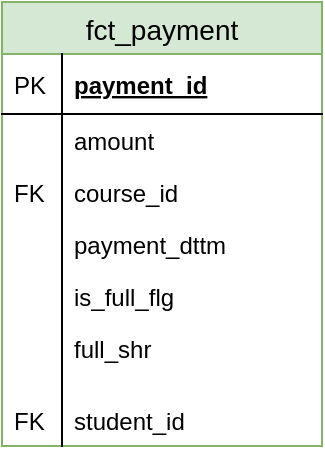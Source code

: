 <mxfile version="21.3.7" type="github">
  <diagram id="R2lEEEUBdFMjLlhIrx00" name="Page-1">
    <mxGraphModel dx="1360" dy="807" grid="1" gridSize="10" guides="1" tooltips="1" connect="1" arrows="1" fold="1" page="1" pageScale="1" pageWidth="850" pageHeight="1100" math="0" shadow="0" extFonts="Permanent Marker^https://fonts.googleapis.com/css?family=Permanent+Marker">
      <root>
        <mxCell id="0" />
        <mxCell id="1" parent="0" />
        <mxCell id="li_ZYmrIpx8vw6X-s5NJ-1" value="fct_payment" style="swimlane;fontStyle=0;childLayout=stackLayout;horizontal=1;startSize=26;fillColor=#d5e8d4;horizontalStack=0;resizeParent=1;resizeParentMax=0;resizeLast=0;collapsible=1;marginBottom=0;swimlaneFillColor=#ffffff;align=center;fontSize=14;strokeColor=#82b366;" vertex="1" parent="1">
          <mxGeometry x="70" y="180" width="160" height="222" as="geometry" />
        </mxCell>
        <mxCell id="li_ZYmrIpx8vw6X-s5NJ-2" value="payment_id" style="shape=partialRectangle;top=0;left=0;right=0;bottom=1;align=left;verticalAlign=middle;fillColor=none;spacingLeft=34;spacingRight=4;overflow=hidden;rotatable=0;points=[[0,0.5],[1,0.5]];portConstraint=eastwest;dropTarget=0;fontStyle=5;fontSize=12;" vertex="1" parent="li_ZYmrIpx8vw6X-s5NJ-1">
          <mxGeometry y="26" width="160" height="30" as="geometry" />
        </mxCell>
        <mxCell id="li_ZYmrIpx8vw6X-s5NJ-3" value="PK" style="shape=partialRectangle;top=0;left=0;bottom=0;fillColor=none;align=left;verticalAlign=middle;spacingLeft=4;spacingRight=4;overflow=hidden;rotatable=0;points=[];portConstraint=eastwest;part=1;fontSize=12;" vertex="1" connectable="0" parent="li_ZYmrIpx8vw6X-s5NJ-2">
          <mxGeometry width="30" height="30" as="geometry" />
        </mxCell>
        <mxCell id="li_ZYmrIpx8vw6X-s5NJ-4" value="amount" style="shape=partialRectangle;top=0;left=0;right=0;bottom=0;align=left;verticalAlign=top;fillColor=none;spacingLeft=34;spacingRight=4;overflow=hidden;rotatable=0;points=[[0,0.5],[1,0.5]];portConstraint=eastwest;dropTarget=0;fontSize=12;" vertex="1" parent="li_ZYmrIpx8vw6X-s5NJ-1">
          <mxGeometry y="56" width="160" height="26" as="geometry" />
        </mxCell>
        <mxCell id="li_ZYmrIpx8vw6X-s5NJ-5" value="" style="shape=partialRectangle;top=0;left=0;bottom=0;fillColor=none;align=left;verticalAlign=top;spacingLeft=4;spacingRight=4;overflow=hidden;rotatable=0;points=[];portConstraint=eastwest;part=1;fontSize=12;" vertex="1" connectable="0" parent="li_ZYmrIpx8vw6X-s5NJ-4">
          <mxGeometry width="30" height="26" as="geometry" />
        </mxCell>
        <mxCell id="li_ZYmrIpx8vw6X-s5NJ-6" value="course_id" style="shape=partialRectangle;top=0;left=0;right=0;bottom=0;align=left;verticalAlign=top;fillColor=none;spacingLeft=34;spacingRight=4;overflow=hidden;rotatable=0;points=[[0,0.5],[1,0.5]];portConstraint=eastwest;dropTarget=0;fontSize=12;" vertex="1" parent="li_ZYmrIpx8vw6X-s5NJ-1">
          <mxGeometry y="82" width="160" height="26" as="geometry" />
        </mxCell>
        <mxCell id="li_ZYmrIpx8vw6X-s5NJ-7" value="FK" style="shape=partialRectangle;top=0;left=0;bottom=0;fillColor=none;align=left;verticalAlign=top;spacingLeft=4;spacingRight=4;overflow=hidden;rotatable=0;points=[];portConstraint=eastwest;part=1;fontSize=12;" vertex="1" connectable="0" parent="li_ZYmrIpx8vw6X-s5NJ-6">
          <mxGeometry width="30" height="26" as="geometry" />
        </mxCell>
        <mxCell id="li_ZYmrIpx8vw6X-s5NJ-8" value="payment_dttm" style="shape=partialRectangle;top=0;left=0;right=0;bottom=0;align=left;verticalAlign=top;fillColor=none;spacingLeft=34;spacingRight=4;overflow=hidden;rotatable=0;points=[[0,0.5],[1,0.5]];portConstraint=eastwest;dropTarget=0;fontSize=12;" vertex="1" parent="li_ZYmrIpx8vw6X-s5NJ-1">
          <mxGeometry y="108" width="160" height="26" as="geometry" />
        </mxCell>
        <mxCell id="li_ZYmrIpx8vw6X-s5NJ-9" value="" style="shape=partialRectangle;top=0;left=0;bottom=0;fillColor=none;align=left;verticalAlign=top;spacingLeft=4;spacingRight=4;overflow=hidden;rotatable=0;points=[];portConstraint=eastwest;part=1;fontSize=12;" vertex="1" connectable="0" parent="li_ZYmrIpx8vw6X-s5NJ-8">
          <mxGeometry width="30" height="26" as="geometry" />
        </mxCell>
        <mxCell id="li_ZYmrIpx8vw6X-s5NJ-10" value="is_full_flg" style="shape=partialRectangle;top=0;left=0;right=0;bottom=0;align=left;verticalAlign=top;fillColor=none;spacingLeft=34;spacingRight=4;overflow=hidden;rotatable=0;points=[[0,0.5],[1,0.5]];portConstraint=eastwest;dropTarget=0;fontSize=12;" vertex="1" parent="li_ZYmrIpx8vw6X-s5NJ-1">
          <mxGeometry y="134" width="160" height="26" as="geometry" />
        </mxCell>
        <mxCell id="li_ZYmrIpx8vw6X-s5NJ-11" value="" style="shape=partialRectangle;top=0;left=0;bottom=0;fillColor=none;align=left;verticalAlign=top;spacingLeft=4;spacingRight=4;overflow=hidden;rotatable=0;points=[];portConstraint=eastwest;part=1;fontSize=12;" vertex="1" connectable="0" parent="li_ZYmrIpx8vw6X-s5NJ-10">
          <mxGeometry width="30" height="26" as="geometry" />
        </mxCell>
        <mxCell id="li_ZYmrIpx8vw6X-s5NJ-12" value="full_shr" style="shape=partialRectangle;top=0;left=0;right=0;bottom=0;align=left;verticalAlign=top;fillColor=none;spacingLeft=34;spacingRight=4;overflow=hidden;rotatable=0;points=[[0,0.5],[1,0.5]];portConstraint=eastwest;dropTarget=0;fontSize=12;" vertex="1" parent="li_ZYmrIpx8vw6X-s5NJ-1">
          <mxGeometry y="160" width="160" height="26" as="geometry" />
        </mxCell>
        <mxCell id="li_ZYmrIpx8vw6X-s5NJ-13" value="" style="shape=partialRectangle;top=0;left=0;bottom=0;fillColor=none;align=left;verticalAlign=top;spacingLeft=4;spacingRight=4;overflow=hidden;rotatable=0;points=[];portConstraint=eastwest;part=1;fontSize=12;" vertex="1" connectable="0" parent="li_ZYmrIpx8vw6X-s5NJ-12">
          <mxGeometry width="30" height="26" as="geometry" />
        </mxCell>
        <mxCell id="li_ZYmrIpx8vw6X-s5NJ-14" value="" style="shape=partialRectangle;top=0;left=0;right=0;bottom=0;align=left;verticalAlign=top;fillColor=none;spacingLeft=34;spacingRight=4;overflow=hidden;rotatable=0;points=[[0,0.5],[1,0.5]];portConstraint=eastwest;dropTarget=0;fontSize=12;" vertex="1" parent="li_ZYmrIpx8vw6X-s5NJ-1">
          <mxGeometry y="186" width="160" height="10" as="geometry" />
        </mxCell>
        <mxCell id="li_ZYmrIpx8vw6X-s5NJ-15" value="" style="shape=partialRectangle;top=0;left=0;bottom=0;fillColor=none;align=left;verticalAlign=top;spacingLeft=4;spacingRight=4;overflow=hidden;rotatable=0;points=[];portConstraint=eastwest;part=1;fontSize=12;" vertex="1" connectable="0" parent="li_ZYmrIpx8vw6X-s5NJ-14">
          <mxGeometry width="30" height="10" as="geometry" />
        </mxCell>
        <mxCell id="li_ZYmrIpx8vw6X-s5NJ-16" value="student_id" style="shape=partialRectangle;top=0;left=0;right=0;bottom=0;align=left;verticalAlign=top;fillColor=none;spacingLeft=34;spacingRight=4;overflow=hidden;rotatable=0;points=[[0,0.5],[1,0.5]];portConstraint=eastwest;dropTarget=0;fontSize=12;" vertex="1" parent="li_ZYmrIpx8vw6X-s5NJ-1">
          <mxGeometry y="196" width="160" height="26" as="geometry" />
        </mxCell>
        <mxCell id="li_ZYmrIpx8vw6X-s5NJ-17" value="FK" style="shape=partialRectangle;top=0;left=0;bottom=0;fillColor=none;align=left;verticalAlign=top;spacingLeft=4;spacingRight=4;overflow=hidden;rotatable=0;points=[];portConstraint=eastwest;part=1;fontSize=12;" vertex="1" connectable="0" parent="li_ZYmrIpx8vw6X-s5NJ-16">
          <mxGeometry width="30" height="26" as="geometry" />
        </mxCell>
      </root>
    </mxGraphModel>
  </diagram>
</mxfile>
